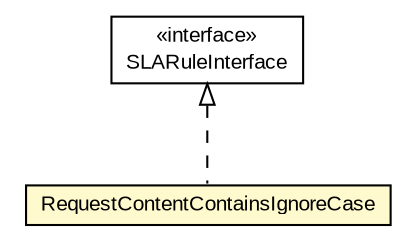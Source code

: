 #!/usr/local/bin/dot
#
# Class diagram 
# Generated by UMLGraph version R5_6-24-gf6e263 (http://www.umlgraph.org/)
#

digraph G {
	edge [fontname="arial",fontsize=10,labelfontname="arial",labelfontsize=10];
	node [fontname="arial",fontsize=10,shape=plaintext];
	nodesep=0.25;
	ranksep=0.5;
	// org.miloss.fgsms.plugins.sla.SLARuleInterface
	c994012 [label=<<table title="org.miloss.fgsms.plugins.sla.SLARuleInterface" border="0" cellborder="1" cellspacing="0" cellpadding="2" port="p" href="../../plugins/sla/SLARuleInterface.html">
		<tr><td><table border="0" cellspacing="0" cellpadding="1">
<tr><td align="center" balign="center"> &#171;interface&#187; </td></tr>
<tr><td align="center" balign="center"> SLARuleInterface </td></tr>
		</table></td></tr>
		</table>>, URL="../../plugins/sla/SLARuleInterface.html", fontname="arial", fontcolor="black", fontsize=10.0];
	// org.miloss.fgsms.sla.rules.RequestContentContainsIgnoreCase
	c994808 [label=<<table title="org.miloss.fgsms.sla.rules.RequestContentContainsIgnoreCase" border="0" cellborder="1" cellspacing="0" cellpadding="2" port="p" bgcolor="lemonChiffon" href="./RequestContentContainsIgnoreCase.html">
		<tr><td><table border="0" cellspacing="0" cellpadding="1">
<tr><td align="center" balign="center"> RequestContentContainsIgnoreCase </td></tr>
		</table></td></tr>
		</table>>, URL="./RequestContentContainsIgnoreCase.html", fontname="arial", fontcolor="black", fontsize=10.0];
	//org.miloss.fgsms.sla.rules.RequestContentContainsIgnoreCase implements org.miloss.fgsms.plugins.sla.SLARuleInterface
	c994012:p -> c994808:p [dir=back,arrowtail=empty,style=dashed];
}

